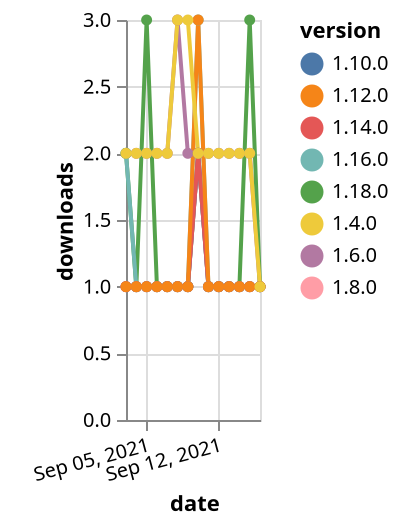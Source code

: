 {"$schema": "https://vega.github.io/schema/vega-lite/v5.json", "description": "A simple bar chart with embedded data.", "data": {"values": [{"date": "2021-09-03", "total": 2211, "delta": 2, "version": "1.6.0"}, {"date": "2021-09-04", "total": 2213, "delta": 2, "version": "1.6.0"}, {"date": "2021-09-05", "total": 2215, "delta": 2, "version": "1.6.0"}, {"date": "2021-09-06", "total": 2217, "delta": 2, "version": "1.6.0"}, {"date": "2021-09-07", "total": 2219, "delta": 2, "version": "1.6.0"}, {"date": "2021-09-08", "total": 2222, "delta": 3, "version": "1.6.0"}, {"date": "2021-09-09", "total": 2224, "delta": 2, "version": "1.6.0"}, {"date": "2021-09-10", "total": 2226, "delta": 2, "version": "1.6.0"}, {"date": "2021-09-11", "total": 2228, "delta": 2, "version": "1.6.0"}, {"date": "2021-09-12", "total": 2230, "delta": 2, "version": "1.6.0"}, {"date": "2021-09-13", "total": 2232, "delta": 2, "version": "1.6.0"}, {"date": "2021-09-14", "total": 2234, "delta": 2, "version": "1.6.0"}, {"date": "2021-09-15", "total": 2236, "delta": 2, "version": "1.6.0"}, {"date": "2021-09-16", "total": 2237, "delta": 1, "version": "1.6.0"}, {"date": "2021-09-03", "total": 126, "delta": 2, "version": "1.18.0"}, {"date": "2021-09-04", "total": 127, "delta": 1, "version": "1.18.0"}, {"date": "2021-09-05", "total": 130, "delta": 3, "version": "1.18.0"}, {"date": "2021-09-06", "total": 131, "delta": 1, "version": "1.18.0"}, {"date": "2021-09-07", "total": 132, "delta": 1, "version": "1.18.0"}, {"date": "2021-09-08", "total": 133, "delta": 1, "version": "1.18.0"}, {"date": "2021-09-09", "total": 134, "delta": 1, "version": "1.18.0"}, {"date": "2021-09-10", "total": 136, "delta": 2, "version": "1.18.0"}, {"date": "2021-09-11", "total": 137, "delta": 1, "version": "1.18.0"}, {"date": "2021-09-12", "total": 138, "delta": 1, "version": "1.18.0"}, {"date": "2021-09-13", "total": 139, "delta": 1, "version": "1.18.0"}, {"date": "2021-09-14", "total": 140, "delta": 1, "version": "1.18.0"}, {"date": "2021-09-15", "total": 143, "delta": 3, "version": "1.18.0"}, {"date": "2021-09-16", "total": 144, "delta": 1, "version": "1.18.0"}, {"date": "2021-09-03", "total": 259, "delta": 1, "version": "1.8.0"}, {"date": "2021-09-04", "total": 260, "delta": 1, "version": "1.8.0"}, {"date": "2021-09-05", "total": 261, "delta": 1, "version": "1.8.0"}, {"date": "2021-09-06", "total": 262, "delta": 1, "version": "1.8.0"}, {"date": "2021-09-07", "total": 263, "delta": 1, "version": "1.8.0"}, {"date": "2021-09-08", "total": 264, "delta": 1, "version": "1.8.0"}, {"date": "2021-09-09", "total": 265, "delta": 1, "version": "1.8.0"}, {"date": "2021-09-10", "total": 267, "delta": 2, "version": "1.8.0"}, {"date": "2021-09-11", "total": 268, "delta": 1, "version": "1.8.0"}, {"date": "2021-09-12", "total": 269, "delta": 1, "version": "1.8.0"}, {"date": "2021-09-13", "total": 270, "delta": 1, "version": "1.8.0"}, {"date": "2021-09-14", "total": 271, "delta": 1, "version": "1.8.0"}, {"date": "2021-09-15", "total": 272, "delta": 1, "version": "1.8.0"}, {"date": "2021-09-16", "total": 273, "delta": 1, "version": "1.8.0"}, {"date": "2021-09-03", "total": 205, "delta": 1, "version": "1.10.0"}, {"date": "2021-09-04", "total": 206, "delta": 1, "version": "1.10.0"}, {"date": "2021-09-05", "total": 207, "delta": 1, "version": "1.10.0"}, {"date": "2021-09-06", "total": 208, "delta": 1, "version": "1.10.0"}, {"date": "2021-09-07", "total": 209, "delta": 1, "version": "1.10.0"}, {"date": "2021-09-08", "total": 210, "delta": 1, "version": "1.10.0"}, {"date": "2021-09-09", "total": 211, "delta": 1, "version": "1.10.0"}, {"date": "2021-09-10", "total": 213, "delta": 2, "version": "1.10.0"}, {"date": "2021-09-11", "total": 214, "delta": 1, "version": "1.10.0"}, {"date": "2021-09-12", "total": 215, "delta": 1, "version": "1.10.0"}, {"date": "2021-09-13", "total": 216, "delta": 1, "version": "1.10.0"}, {"date": "2021-09-14", "total": 217, "delta": 1, "version": "1.10.0"}, {"date": "2021-09-15", "total": 218, "delta": 1, "version": "1.10.0"}, {"date": "2021-09-16", "total": 219, "delta": 1, "version": "1.10.0"}, {"date": "2021-09-03", "total": 210, "delta": 2, "version": "1.16.0"}, {"date": "2021-09-04", "total": 211, "delta": 1, "version": "1.16.0"}, {"date": "2021-09-05", "total": 212, "delta": 1, "version": "1.16.0"}, {"date": "2021-09-06", "total": 213, "delta": 1, "version": "1.16.0"}, {"date": "2021-09-07", "total": 214, "delta": 1, "version": "1.16.0"}, {"date": "2021-09-08", "total": 215, "delta": 1, "version": "1.16.0"}, {"date": "2021-09-09", "total": 216, "delta": 1, "version": "1.16.0"}, {"date": "2021-09-10", "total": 219, "delta": 3, "version": "1.16.0"}, {"date": "2021-09-11", "total": 220, "delta": 1, "version": "1.16.0"}, {"date": "2021-09-12", "total": 221, "delta": 1, "version": "1.16.0"}, {"date": "2021-09-13", "total": 222, "delta": 1, "version": "1.16.0"}, {"date": "2021-09-14", "total": 223, "delta": 1, "version": "1.16.0"}, {"date": "2021-09-15", "total": 224, "delta": 1, "version": "1.16.0"}, {"date": "2021-09-16", "total": 225, "delta": 1, "version": "1.16.0"}, {"date": "2021-09-03", "total": 176, "delta": 1, "version": "1.14.0"}, {"date": "2021-09-04", "total": 177, "delta": 1, "version": "1.14.0"}, {"date": "2021-09-05", "total": 178, "delta": 1, "version": "1.14.0"}, {"date": "2021-09-06", "total": 179, "delta": 1, "version": "1.14.0"}, {"date": "2021-09-07", "total": 180, "delta": 1, "version": "1.14.0"}, {"date": "2021-09-08", "total": 181, "delta": 1, "version": "1.14.0"}, {"date": "2021-09-09", "total": 182, "delta": 1, "version": "1.14.0"}, {"date": "2021-09-10", "total": 184, "delta": 2, "version": "1.14.0"}, {"date": "2021-09-11", "total": 185, "delta": 1, "version": "1.14.0"}, {"date": "2021-09-12", "total": 186, "delta": 1, "version": "1.14.0"}, {"date": "2021-09-13", "total": 187, "delta": 1, "version": "1.14.0"}, {"date": "2021-09-14", "total": 188, "delta": 1, "version": "1.14.0"}, {"date": "2021-09-15", "total": 189, "delta": 1, "version": "1.14.0"}, {"date": "2021-09-16", "total": 190, "delta": 1, "version": "1.14.0"}, {"date": "2021-09-03", "total": 210, "delta": 1, "version": "1.12.0"}, {"date": "2021-09-04", "total": 211, "delta": 1, "version": "1.12.0"}, {"date": "2021-09-05", "total": 212, "delta": 1, "version": "1.12.0"}, {"date": "2021-09-06", "total": 213, "delta": 1, "version": "1.12.0"}, {"date": "2021-09-07", "total": 214, "delta": 1, "version": "1.12.0"}, {"date": "2021-09-08", "total": 215, "delta": 1, "version": "1.12.0"}, {"date": "2021-09-09", "total": 216, "delta": 1, "version": "1.12.0"}, {"date": "2021-09-10", "total": 219, "delta": 3, "version": "1.12.0"}, {"date": "2021-09-11", "total": 220, "delta": 1, "version": "1.12.0"}, {"date": "2021-09-12", "total": 221, "delta": 1, "version": "1.12.0"}, {"date": "2021-09-13", "total": 222, "delta": 1, "version": "1.12.0"}, {"date": "2021-09-14", "total": 223, "delta": 1, "version": "1.12.0"}, {"date": "2021-09-15", "total": 224, "delta": 1, "version": "1.12.0"}, {"date": "2021-09-16", "total": 225, "delta": 1, "version": "1.12.0"}, {"date": "2021-09-03", "total": 2352, "delta": 2, "version": "1.4.0"}, {"date": "2021-09-04", "total": 2354, "delta": 2, "version": "1.4.0"}, {"date": "2021-09-05", "total": 2356, "delta": 2, "version": "1.4.0"}, {"date": "2021-09-06", "total": 2358, "delta": 2, "version": "1.4.0"}, {"date": "2021-09-07", "total": 2360, "delta": 2, "version": "1.4.0"}, {"date": "2021-09-08", "total": 2363, "delta": 3, "version": "1.4.0"}, {"date": "2021-09-09", "total": 2366, "delta": 3, "version": "1.4.0"}, {"date": "2021-09-10", "total": 2368, "delta": 2, "version": "1.4.0"}, {"date": "2021-09-11", "total": 2370, "delta": 2, "version": "1.4.0"}, {"date": "2021-09-12", "total": 2372, "delta": 2, "version": "1.4.0"}, {"date": "2021-09-13", "total": 2374, "delta": 2, "version": "1.4.0"}, {"date": "2021-09-14", "total": 2376, "delta": 2, "version": "1.4.0"}, {"date": "2021-09-15", "total": 2378, "delta": 2, "version": "1.4.0"}, {"date": "2021-09-16", "total": 2379, "delta": 1, "version": "1.4.0"}]}, "width": "container", "mark": {"type": "line", "point": {"filled": true}}, "encoding": {"x": {"field": "date", "type": "temporal", "timeUnit": "yearmonthdate", "title": "date", "axis": {"labelAngle": -15}}, "y": {"field": "delta", "type": "quantitative", "title": "downloads"}, "color": {"field": "version", "type": "nominal"}, "tooltip": {"field": "delta"}}}